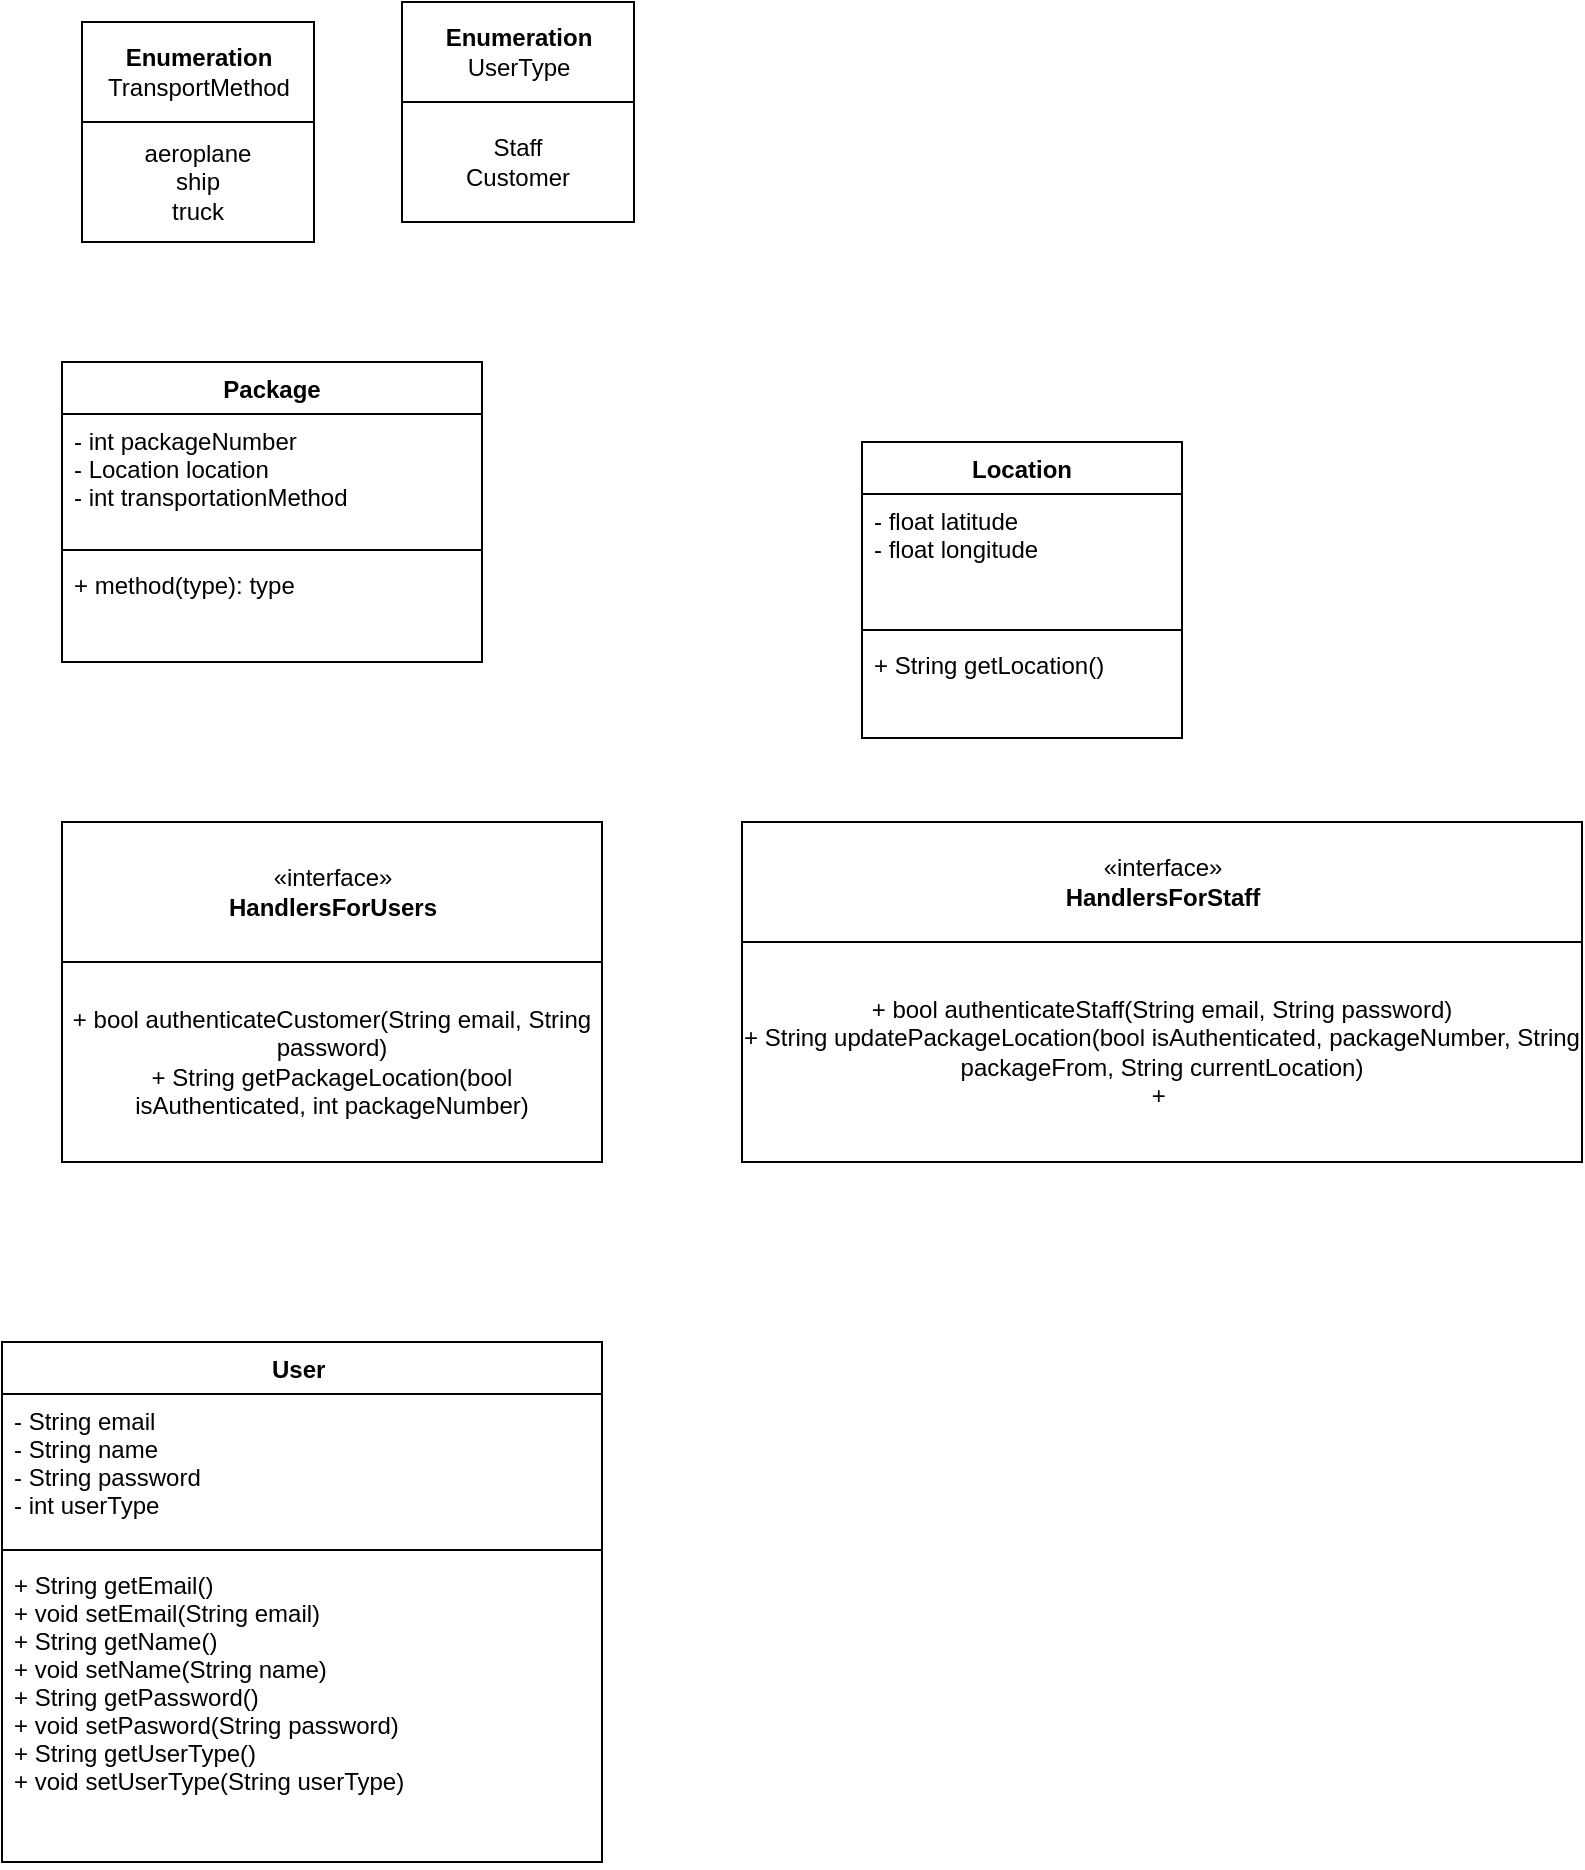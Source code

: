 <mxfile version="17.4.6" type="github">
  <diagram id="C5RBs43oDa-KdzZeNtuy" name="Team42">
    <mxGraphModel dx="2370" dy="2492" grid="1" gridSize="10" guides="1" tooltips="1" connect="1" arrows="1" fold="1" page="1" pageScale="1" pageWidth="827" pageHeight="1169" math="0" shadow="0">
      <root>
        <mxCell id="WIyWlLk6GJQsqaUBKTNV-0" />
        <mxCell id="WIyWlLk6GJQsqaUBKTNV-1" parent="WIyWlLk6GJQsqaUBKTNV-0" />
        <mxCell id="cyj-z0VjZUZghWz-tNcz-2" value="" style="group;movable=0;resizable=0;rotatable=0;deletable=0;editable=0;connectable=0;" vertex="1" connectable="0" parent="WIyWlLk6GJQsqaUBKTNV-1">
          <mxGeometry x="60" y="390" width="250" height="170" as="geometry" />
        </mxCell>
        <mxCell id="cyj-z0VjZUZghWz-tNcz-0" value="«interface»&lt;br&gt;&lt;b&gt;HandlersForUsers&lt;/b&gt;" style="html=1;" vertex="1" parent="cyj-z0VjZUZghWz-tNcz-2">
          <mxGeometry x="-20" width="270" height="70" as="geometry" />
        </mxCell>
        <mxCell id="cyj-z0VjZUZghWz-tNcz-1" value="+ bool authenticateCustomer(String email, String password)&lt;br&gt;+ String getPackageLocation(bool isAuthenticated, int packageNumber)" style="rounded=0;whiteSpace=wrap;html=1;" vertex="1" parent="cyj-z0VjZUZghWz-tNcz-2">
          <mxGeometry x="-20" y="70" width="270" height="100" as="geometry" />
        </mxCell>
        <mxCell id="cyj-z0VjZUZghWz-tNcz-3" value="" style="group" vertex="1" connectable="0" parent="WIyWlLk6GJQsqaUBKTNV-1">
          <mxGeometry x="380" y="390" width="420" height="170" as="geometry" />
        </mxCell>
        <mxCell id="cyj-z0VjZUZghWz-tNcz-4" value="«interface»&lt;br&gt;&lt;b&gt;HandlersForStaff&lt;/b&gt;" style="html=1;" vertex="1" parent="cyj-z0VjZUZghWz-tNcz-3">
          <mxGeometry width="420" height="60" as="geometry" />
        </mxCell>
        <mxCell id="cyj-z0VjZUZghWz-tNcz-5" value="+ bool authenticateStaff(String email, String password)&lt;br&gt;+ String updatePackageLocation(bool isAuthenticated, packageNumber, String packageFrom, String currentLocation)&lt;br&gt;+&amp;nbsp;" style="rounded=0;whiteSpace=wrap;html=1;" vertex="1" parent="cyj-z0VjZUZghWz-tNcz-3">
          <mxGeometry y="60" width="420" height="110" as="geometry" />
        </mxCell>
        <mxCell id="cyj-z0VjZUZghWz-tNcz-10" value="Package" style="swimlane;fontStyle=1;align=center;verticalAlign=top;childLayout=stackLayout;horizontal=1;startSize=26;horizontalStack=0;resizeParent=1;resizeParentMax=0;resizeLast=0;collapsible=1;marginBottom=0;" vertex="1" parent="WIyWlLk6GJQsqaUBKTNV-1">
          <mxGeometry x="40" y="160" width="210" height="150" as="geometry" />
        </mxCell>
        <mxCell id="cyj-z0VjZUZghWz-tNcz-11" value="- int packageNumber&#xa;- Location location&#xa;- int transportationMethod" style="text;strokeColor=none;fillColor=none;align=left;verticalAlign=top;spacingLeft=4;spacingRight=4;overflow=hidden;rotatable=0;points=[[0,0.5],[1,0.5]];portConstraint=eastwest;" vertex="1" parent="cyj-z0VjZUZghWz-tNcz-10">
          <mxGeometry y="26" width="210" height="64" as="geometry" />
        </mxCell>
        <mxCell id="cyj-z0VjZUZghWz-tNcz-12" value="" style="line;strokeWidth=1;fillColor=none;align=left;verticalAlign=middle;spacingTop=-1;spacingLeft=3;spacingRight=3;rotatable=0;labelPosition=right;points=[];portConstraint=eastwest;" vertex="1" parent="cyj-z0VjZUZghWz-tNcz-10">
          <mxGeometry y="90" width="210" height="8" as="geometry" />
        </mxCell>
        <mxCell id="cyj-z0VjZUZghWz-tNcz-13" value="+ method(type): type" style="text;strokeColor=none;fillColor=none;align=left;verticalAlign=top;spacingLeft=4;spacingRight=4;overflow=hidden;rotatable=0;points=[[0,0.5],[1,0.5]];portConstraint=eastwest;" vertex="1" parent="cyj-z0VjZUZghWz-tNcz-10">
          <mxGeometry y="98" width="210" height="52" as="geometry" />
        </mxCell>
        <mxCell id="cyj-z0VjZUZghWz-tNcz-14" value="Location" style="swimlane;fontStyle=1;align=center;verticalAlign=top;childLayout=stackLayout;horizontal=1;startSize=26;horizontalStack=0;resizeParent=1;resizeParentMax=0;resizeLast=0;collapsible=1;marginBottom=0;" vertex="1" parent="WIyWlLk6GJQsqaUBKTNV-1">
          <mxGeometry x="440" y="200" width="160" height="148" as="geometry" />
        </mxCell>
        <mxCell id="cyj-z0VjZUZghWz-tNcz-15" value="- float latitude&#xa;- float longitude" style="text;strokeColor=none;fillColor=none;align=left;verticalAlign=top;spacingLeft=4;spacingRight=4;overflow=hidden;rotatable=0;points=[[0,0.5],[1,0.5]];portConstraint=eastwest;" vertex="1" parent="cyj-z0VjZUZghWz-tNcz-14">
          <mxGeometry y="26" width="160" height="64" as="geometry" />
        </mxCell>
        <mxCell id="cyj-z0VjZUZghWz-tNcz-16" value="" style="line;strokeWidth=1;fillColor=none;align=left;verticalAlign=middle;spacingTop=-1;spacingLeft=3;spacingRight=3;rotatable=0;labelPosition=right;points=[];portConstraint=eastwest;" vertex="1" parent="cyj-z0VjZUZghWz-tNcz-14">
          <mxGeometry y="90" width="160" height="8" as="geometry" />
        </mxCell>
        <mxCell id="cyj-z0VjZUZghWz-tNcz-17" value="+ String getLocation()" style="text;strokeColor=none;fillColor=none;align=left;verticalAlign=top;spacingLeft=4;spacingRight=4;overflow=hidden;rotatable=0;points=[[0,0.5],[1,0.5]];portConstraint=eastwest;" vertex="1" parent="cyj-z0VjZUZghWz-tNcz-14">
          <mxGeometry y="98" width="160" height="50" as="geometry" />
        </mxCell>
        <mxCell id="cyj-z0VjZUZghWz-tNcz-18" value="User " style="swimlane;fontStyle=1;align=center;verticalAlign=top;childLayout=stackLayout;horizontal=1;startSize=26;horizontalStack=0;resizeParent=1;resizeParentMax=0;resizeLast=0;collapsible=1;marginBottom=0;" vertex="1" parent="WIyWlLk6GJQsqaUBKTNV-1">
          <mxGeometry x="10" y="650" width="300" height="260" as="geometry" />
        </mxCell>
        <mxCell id="cyj-z0VjZUZghWz-tNcz-19" value="- String email&#xa;- String name&#xa;- String password&#xa;- int userType&#xa;" style="text;strokeColor=none;fillColor=none;align=left;verticalAlign=top;spacingLeft=4;spacingRight=4;overflow=hidden;rotatable=0;points=[[0,0.5],[1,0.5]];portConstraint=eastwest;" vertex="1" parent="cyj-z0VjZUZghWz-tNcz-18">
          <mxGeometry y="26" width="300" height="74" as="geometry" />
        </mxCell>
        <mxCell id="cyj-z0VjZUZghWz-tNcz-20" value="" style="line;strokeWidth=1;fillColor=none;align=left;verticalAlign=middle;spacingTop=-1;spacingLeft=3;spacingRight=3;rotatable=0;labelPosition=right;points=[];portConstraint=eastwest;" vertex="1" parent="cyj-z0VjZUZghWz-tNcz-18">
          <mxGeometry y="100" width="300" height="8" as="geometry" />
        </mxCell>
        <mxCell id="cyj-z0VjZUZghWz-tNcz-21" value="+ String getEmail()&#xa;+ void setEmail(String email)&#xa;+ String getName()&#xa;+ void setName(String name)&#xa;+ String getPassword()&#xa;+ void setPasword(String password)&#xa;+ String getUserType()&#xa;+ void setUserType(String userType)" style="text;strokeColor=none;fillColor=none;align=left;verticalAlign=top;spacingLeft=4;spacingRight=4;overflow=hidden;rotatable=0;points=[[0,0.5],[1,0.5]];portConstraint=eastwest;" vertex="1" parent="cyj-z0VjZUZghWz-tNcz-18">
          <mxGeometry y="108" width="300" height="152" as="geometry" />
        </mxCell>
        <mxCell id="cyj-z0VjZUZghWz-tNcz-43" value="" style="group" vertex="1" connectable="0" parent="WIyWlLk6GJQsqaUBKTNV-1">
          <mxGeometry x="50" y="-10" width="116" height="110" as="geometry" />
        </mxCell>
        <mxCell id="cyj-z0VjZUZghWz-tNcz-40" value="&lt;b&gt;Enumeration&lt;/b&gt;&lt;br&gt;TransportMethod" style="html=1;" vertex="1" parent="cyj-z0VjZUZghWz-tNcz-43">
          <mxGeometry width="116" height="50" as="geometry" />
        </mxCell>
        <mxCell id="cyj-z0VjZUZghWz-tNcz-41" value="aeroplane&lt;br&gt;ship&lt;br&gt;truck" style="whiteSpace=wrap;html=1;" vertex="1" parent="cyj-z0VjZUZghWz-tNcz-43">
          <mxGeometry y="50" width="116" height="60" as="geometry" />
        </mxCell>
        <mxCell id="cyj-z0VjZUZghWz-tNcz-44" value="" style="group" vertex="1" connectable="0" parent="WIyWlLk6GJQsqaUBKTNV-1">
          <mxGeometry x="210" y="-20" width="116" height="110" as="geometry" />
        </mxCell>
        <mxCell id="cyj-z0VjZUZghWz-tNcz-45" value="&lt;b&gt;Enumeration&lt;/b&gt;&lt;br&gt;UserType" style="html=1;" vertex="1" parent="cyj-z0VjZUZghWz-tNcz-44">
          <mxGeometry width="116" height="50" as="geometry" />
        </mxCell>
        <mxCell id="cyj-z0VjZUZghWz-tNcz-46" value="Staff&lt;br&gt;Customer" style="whiteSpace=wrap;html=1;" vertex="1" parent="cyj-z0VjZUZghWz-tNcz-44">
          <mxGeometry y="50" width="116" height="60" as="geometry" />
        </mxCell>
      </root>
    </mxGraphModel>
  </diagram>
</mxfile>
